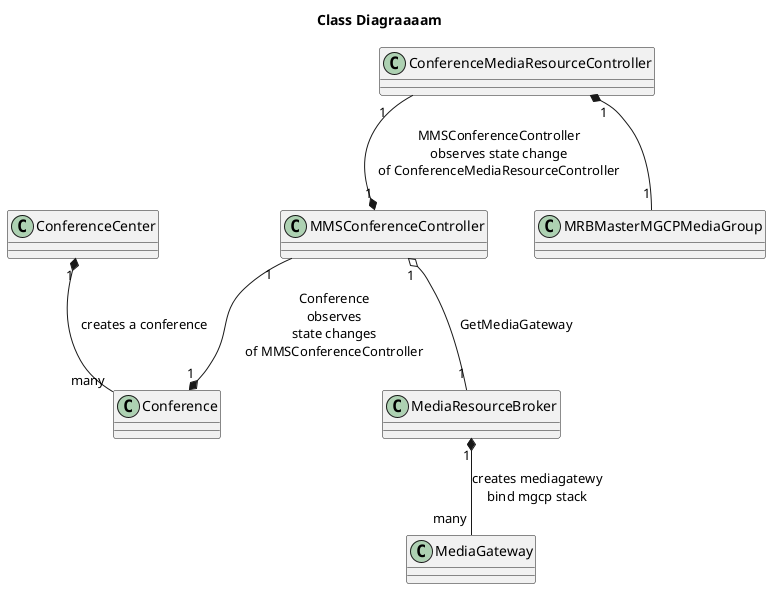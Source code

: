 @startuml
title Class Diagraaaam
class MMSConferenceController{
    
}
class MediaResourceBroker{
    
}
class MediaGateway{
    
}
class Conference{
    
}
class ConferenceMediaResourceController{
    
}
class MRBMasterMGCPMediaGroup{
    
}
MMSConferenceController "1" o-- "1" MediaResourceBroker: GetMediaGateway
MediaResourceBroker "1" *--  "many" MediaGateway: creates mediagatewy\nbind mgcp stack
ConferenceCenter "1" *-- "many" Conference: creates a conference
MMSConferenceController "1" --*  "1" Conference: Conference\nobserves\nstate changes\nof MMSConferenceController
ConferenceMediaResourceController "1" *-- "1" MRBMasterMGCPMediaGroup
ConferenceMediaResourceController "1" --* "1" MMSConferenceController: MMSConferenceController\nobserves state change\nof ConferenceMediaResourceController
@enduml
